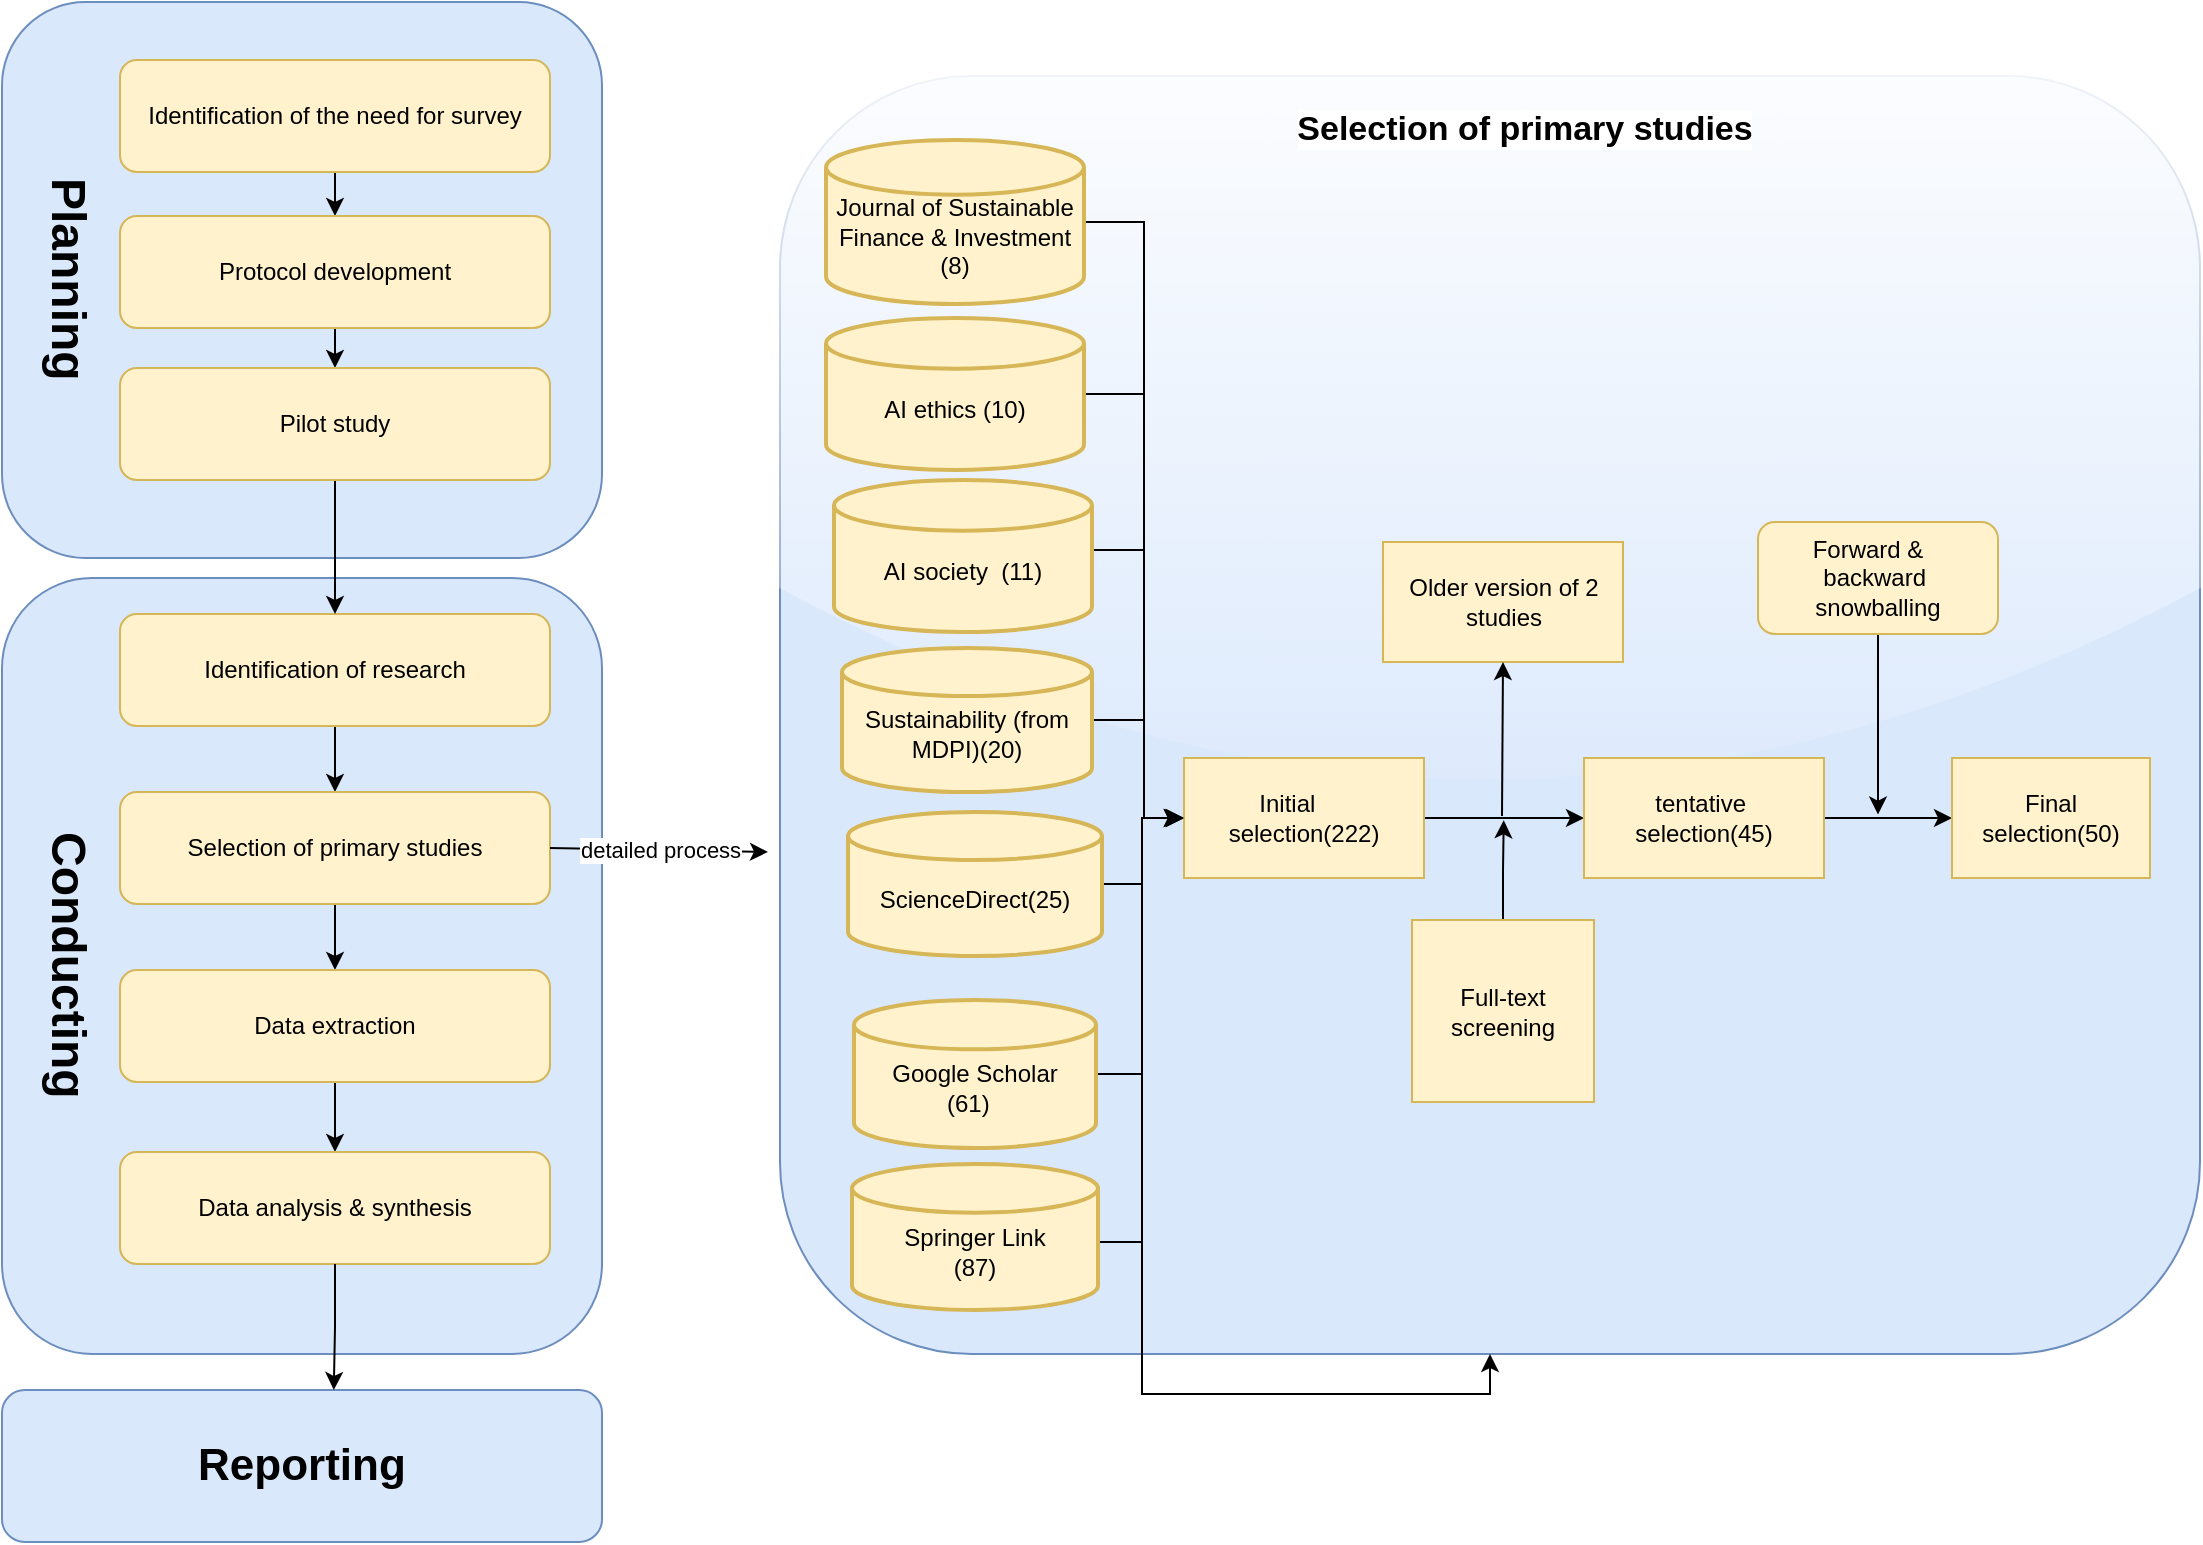 <mxfile version="26.0.16">
  <diagram id="C5RBs43oDa-KdzZeNtuy" name="Page-1">
    <mxGraphModel dx="1674" dy="738" grid="0" gridSize="10" guides="1" tooltips="1" connect="1" arrows="1" fold="1" page="1" pageScale="1" pageWidth="827" pageHeight="1169" background="none" math="0" shadow="0">
      <root>
        <mxCell id="WIyWlLk6GJQsqaUBKTNV-0" />
        <mxCell id="WIyWlLk6GJQsqaUBKTNV-1" parent="WIyWlLk6GJQsqaUBKTNV-0" />
        <mxCell id="5mfjMf9R6jpQZcoLT1Og-1" value="&lt;h1&gt;Planning&lt;/h1&gt;" style="rounded=1;whiteSpace=wrap;html=1;fontStyle=1;labelBackgroundColor=none;shadow=0;direction=east;verticalAlign=middle;labelPosition=center;verticalLabelPosition=middle;align=left;textDirection=vertical-lr;spacingRight=0;spacingTop=0;flipH=1;container=1;flipV=0;fillColor=#dae8fc;strokeColor=#6c8ebf;" parent="WIyWlLk6GJQsqaUBKTNV-1" vertex="1">
          <mxGeometry x="96" y="223" width="300" height="278" as="geometry" />
        </mxCell>
        <mxCell id="5mfjMf9R6jpQZcoLT1Og-8" style="edgeStyle=orthogonalEdgeStyle;rounded=0;orthogonalLoop=1;jettySize=auto;html=1;exitX=0.5;exitY=1;exitDx=0;exitDy=0;entryX=0.5;entryY=0;entryDx=0;entryDy=0;" parent="WIyWlLk6GJQsqaUBKTNV-1" source="5mfjMf9R6jpQZcoLT1Og-3" target="5mfjMf9R6jpQZcoLT1Og-6" edge="1">
          <mxGeometry relative="1" as="geometry" />
        </mxCell>
        <mxCell id="5mfjMf9R6jpQZcoLT1Og-3" value="Identification of the need for survey" style="rounded=1;whiteSpace=wrap;html=1;labelBackgroundColor=none;fillColor=#fff2cc;strokeColor=#d6b656;labelBorderColor=none;" parent="WIyWlLk6GJQsqaUBKTNV-1" vertex="1">
          <mxGeometry x="155" y="252" width="215" height="56" as="geometry" />
        </mxCell>
        <mxCell id="5mfjMf9R6jpQZcoLT1Og-9" style="edgeStyle=orthogonalEdgeStyle;rounded=0;orthogonalLoop=1;jettySize=auto;html=1;exitX=0.5;exitY=1;exitDx=0;exitDy=0;entryX=0.5;entryY=0;entryDx=0;entryDy=0;" parent="WIyWlLk6GJQsqaUBKTNV-1" source="5mfjMf9R6jpQZcoLT1Og-6" target="5mfjMf9R6jpQZcoLT1Og-7" edge="1">
          <mxGeometry relative="1" as="geometry" />
        </mxCell>
        <mxCell id="5mfjMf9R6jpQZcoLT1Og-6" value="Protocol development" style="rounded=1;whiteSpace=wrap;html=1;fillColor=#fff2cc;strokeColor=#d6b656;" parent="WIyWlLk6GJQsqaUBKTNV-1" vertex="1">
          <mxGeometry x="155" y="330" width="215" height="56" as="geometry" />
        </mxCell>
        <mxCell id="5mfjMf9R6jpQZcoLT1Og-10" value="&lt;h1&gt;Conducting&lt;/h1&gt;" style="rounded=1;whiteSpace=wrap;html=1;fontStyle=1;labelBackgroundColor=none;shadow=0;direction=east;verticalAlign=middle;labelPosition=center;verticalLabelPosition=middle;align=left;textDirection=vertical-lr;spacingRight=0;spacingTop=0;flipH=1;container=1;flipV=0;fillColor=#dae8fc;strokeColor=#6c8ebf;" parent="WIyWlLk6GJQsqaUBKTNV-1" vertex="1">
          <mxGeometry x="96" y="511" width="300" height="388" as="geometry" />
        </mxCell>
        <mxCell id="5mfjMf9R6jpQZcoLT1Og-19" style="edgeStyle=orthogonalEdgeStyle;rounded=0;orthogonalLoop=1;jettySize=auto;html=1;exitX=0.5;exitY=1;exitDx=0;exitDy=0;entryX=0.5;entryY=0;entryDx=0;entryDy=0;" parent="5mfjMf9R6jpQZcoLT1Og-10" source="5mfjMf9R6jpQZcoLT1Og-11" target="5mfjMf9R6jpQZcoLT1Og-12" edge="1">
          <mxGeometry relative="1" as="geometry" />
        </mxCell>
        <mxCell id="5mfjMf9R6jpQZcoLT1Og-11" value="Identification of research" style="rounded=1;whiteSpace=wrap;html=1;labelBackgroundColor=none;labelBorderColor=none;fillColor=#fff2cc;strokeColor=#d6b656;" parent="5mfjMf9R6jpQZcoLT1Og-10" vertex="1">
          <mxGeometry x="59" y="18" width="215" height="56" as="geometry" />
        </mxCell>
        <mxCell id="5mfjMf9R6jpQZcoLT1Og-20" style="edgeStyle=orthogonalEdgeStyle;rounded=0;orthogonalLoop=1;jettySize=auto;html=1;exitX=0.5;exitY=1;exitDx=0;exitDy=0;entryX=0.5;entryY=0;entryDx=0;entryDy=0;" parent="5mfjMf9R6jpQZcoLT1Og-10" source="5mfjMf9R6jpQZcoLT1Og-12" target="5mfjMf9R6jpQZcoLT1Og-14" edge="1">
          <mxGeometry relative="1" as="geometry" />
        </mxCell>
        <mxCell id="5mfjMf9R6jpQZcoLT1Og-12" value="Selection of primary studies" style="rounded=1;whiteSpace=wrap;html=1;fillColor=#fff2cc;strokeColor=#d6b656;" parent="5mfjMf9R6jpQZcoLT1Og-10" vertex="1">
          <mxGeometry x="59" y="107" width="215" height="56" as="geometry" />
        </mxCell>
        <mxCell id="5mfjMf9R6jpQZcoLT1Og-21" style="edgeStyle=orthogonalEdgeStyle;rounded=0;orthogonalLoop=1;jettySize=auto;html=1;exitX=0.5;exitY=1;exitDx=0;exitDy=0;entryX=0.5;entryY=0;entryDx=0;entryDy=0;" parent="5mfjMf9R6jpQZcoLT1Og-10" source="5mfjMf9R6jpQZcoLT1Og-14" target="5mfjMf9R6jpQZcoLT1Og-15" edge="1">
          <mxGeometry relative="1" as="geometry" />
        </mxCell>
        <mxCell id="5mfjMf9R6jpQZcoLT1Og-14" value="Data extraction" style="rounded=1;whiteSpace=wrap;html=1;fillColor=#fff2cc;strokeColor=#d6b656;" parent="5mfjMf9R6jpQZcoLT1Og-10" vertex="1">
          <mxGeometry x="59" y="196" width="215" height="56" as="geometry" />
        </mxCell>
        <mxCell id="5mfjMf9R6jpQZcoLT1Og-15" value="Data analysis &amp;amp; synthesis" style="rounded=1;whiteSpace=wrap;html=1;fillColor=#fff2cc;strokeColor=#d6b656;" parent="5mfjMf9R6jpQZcoLT1Og-10" vertex="1">
          <mxGeometry x="59" y="287" width="215" height="56" as="geometry" />
        </mxCell>
        <mxCell id="5mfjMf9R6jpQZcoLT1Og-29" value="" style="endArrow=classic;html=1;rounded=0;" parent="5mfjMf9R6jpQZcoLT1Og-10" edge="1">
          <mxGeometry relative="1" as="geometry">
            <mxPoint x="274" y="135" as="sourcePoint" />
            <mxPoint x="383" y="137" as="targetPoint" />
          </mxGeometry>
        </mxCell>
        <mxCell id="5mfjMf9R6jpQZcoLT1Og-30" value="detailed process" style="edgeLabel;resizable=0;html=1;;align=center;verticalAlign=middle;" parent="5mfjMf9R6jpQZcoLT1Og-29" connectable="0" vertex="1">
          <mxGeometry relative="1" as="geometry" />
        </mxCell>
        <mxCell id="5mfjMf9R6jpQZcoLT1Og-22" style="edgeStyle=orthogonalEdgeStyle;rounded=0;orthogonalLoop=1;jettySize=auto;html=1;exitX=0.5;exitY=1;exitDx=0;exitDy=0;entryX=0.5;entryY=0;entryDx=0;entryDy=0;" parent="WIyWlLk6GJQsqaUBKTNV-1" source="5mfjMf9R6jpQZcoLT1Og-7" target="5mfjMf9R6jpQZcoLT1Og-11" edge="1">
          <mxGeometry relative="1" as="geometry" />
        </mxCell>
        <mxCell id="5mfjMf9R6jpQZcoLT1Og-7" value="Pilot study" style="rounded=1;whiteSpace=wrap;html=1;fillColor=#fff2cc;strokeColor=#d6b656;" parent="WIyWlLk6GJQsqaUBKTNV-1" vertex="1">
          <mxGeometry x="155" y="406" width="215" height="56" as="geometry" />
        </mxCell>
        <mxCell id="5mfjMf9R6jpQZcoLT1Og-17" value="&lt;b&gt;&lt;font style=&quot;font-size: 22px;&quot;&gt;Reporting&lt;/font&gt;&lt;/b&gt;" style="rounded=1;whiteSpace=wrap;html=1;fillColor=#dae8fc;strokeColor=#6c8ebf;" parent="WIyWlLk6GJQsqaUBKTNV-1" vertex="1">
          <mxGeometry x="96" y="917" width="300" height="76" as="geometry" />
        </mxCell>
        <mxCell id="5mfjMf9R6jpQZcoLT1Og-23" style="edgeStyle=orthogonalEdgeStyle;rounded=0;orthogonalLoop=1;jettySize=auto;html=1;exitX=0.5;exitY=1;exitDx=0;exitDy=0;entryX=0.553;entryY=0;entryDx=0;entryDy=0;entryPerimeter=0;" parent="WIyWlLk6GJQsqaUBKTNV-1" source="5mfjMf9R6jpQZcoLT1Og-15" target="5mfjMf9R6jpQZcoLT1Og-17" edge="1">
          <mxGeometry relative="1" as="geometry" />
        </mxCell>
        <mxCell id="5mfjMf9R6jpQZcoLT1Og-31" value="&lt;span&gt;&lt;font style=&quot;font-size: 17px;&quot;&gt;&lt;b&gt;Selection of primary studies&lt;/b&gt;&lt;/font&gt;&lt;/span&gt;" style="rounded=1;whiteSpace=wrap;html=1;align=center;glass=1;verticalAlign=top;spacingLeft=35;spacingTop=10;labelBackgroundColor=default;fillColor=#dae8fc;strokeColor=#6c8ebf;" parent="WIyWlLk6GJQsqaUBKTNV-1" vertex="1">
          <mxGeometry x="485" y="260" width="710" height="639" as="geometry" />
        </mxCell>
        <mxCell id="5mfjMf9R6jpQZcoLT1Og-49" style="edgeStyle=orthogonalEdgeStyle;rounded=0;orthogonalLoop=1;jettySize=auto;html=1;exitX=1;exitY=0.5;exitDx=0;exitDy=0;exitPerimeter=0;entryX=0;entryY=0.5;entryDx=0;entryDy=0;" parent="WIyWlLk6GJQsqaUBKTNV-1" source="5mfjMf9R6jpQZcoLT1Og-32" edge="1">
          <mxGeometry relative="1" as="geometry">
            <mxPoint x="686" y="631" as="targetPoint" />
            <Array as="points">
              <mxPoint x="666" y="759" />
              <mxPoint x="666" y="631" />
            </Array>
          </mxGeometry>
        </mxCell>
        <mxCell id="5mfjMf9R6jpQZcoLT1Og-32" value="&lt;div&gt;&lt;br&gt;&lt;/div&gt;Google Scholar&lt;br&gt;(61)&amp;nbsp;&amp;nbsp;" style="strokeWidth=2;html=1;shape=mxgraph.flowchart.database;whiteSpace=wrap;fillColor=#fff2cc;strokeColor=#d6b656;" parent="WIyWlLk6GJQsqaUBKTNV-1" vertex="1">
          <mxGeometry x="522" y="722" width="121" height="74" as="geometry" />
        </mxCell>
        <mxCell id="5mfjMf9R6jpQZcoLT1Og-51" style="edgeStyle=orthogonalEdgeStyle;rounded=0;orthogonalLoop=1;jettySize=auto;html=1;exitX=1;exitY=0.5;exitDx=0;exitDy=0;exitPerimeter=0;entryX=0;entryY=0.5;entryDx=0;entryDy=0;" parent="WIyWlLk6GJQsqaUBKTNV-1" source="5mfjMf9R6jpQZcoLT1Og-33" edge="1">
          <mxGeometry relative="1" as="geometry">
            <mxPoint x="686" y="631" as="targetPoint" />
            <Array as="points">
              <mxPoint x="644" y="843" />
              <mxPoint x="666" y="843" />
              <mxPoint x="666" y="631" />
            </Array>
          </mxGeometry>
        </mxCell>
        <mxCell id="5mfjMf9R6jpQZcoLT1Og-33" value="&lt;div&gt;&lt;br&gt;&lt;/div&gt;Springer Link&lt;br&gt;(87)" style="strokeWidth=2;html=1;shape=mxgraph.flowchart.database;whiteSpace=wrap;fillColor=#fff2cc;strokeColor=#d6b656;" parent="WIyWlLk6GJQsqaUBKTNV-1" vertex="1">
          <mxGeometry x="521" y="804" width="123" height="73" as="geometry" />
        </mxCell>
        <mxCell id="5mfjMf9R6jpQZcoLT1Og-47" style="edgeStyle=orthogonalEdgeStyle;rounded=0;orthogonalLoop=1;jettySize=auto;html=1;exitX=1;exitY=0.5;exitDx=0;exitDy=0;exitPerimeter=0;entryX=0;entryY=0.5;entryDx=0;entryDy=0;" parent="WIyWlLk6GJQsqaUBKTNV-1" source="5mfjMf9R6jpQZcoLT1Og-34" edge="1">
          <mxGeometry relative="1" as="geometry">
            <mxPoint x="686" y="631" as="targetPoint" />
            <Array as="points">
              <mxPoint x="667" y="333" />
              <mxPoint x="667" y="631" />
            </Array>
          </mxGeometry>
        </mxCell>
        <mxCell id="5mfjMf9R6jpQZcoLT1Og-34" value="&lt;div&gt;&lt;br&gt;&lt;/div&gt;Journal of Sustainable Finance &amp;amp; Investment&lt;div&gt;(8)&lt;/div&gt;" style="strokeWidth=2;html=1;shape=mxgraph.flowchart.database;whiteSpace=wrap;fillColor=#fff2cc;strokeColor=#d6b656;" parent="WIyWlLk6GJQsqaUBKTNV-1" vertex="1">
          <mxGeometry x="508" y="292" width="129" height="82" as="geometry" />
        </mxCell>
        <mxCell id="GIo78k48BtTnZlVk1PMC-3" style="edgeStyle=orthogonalEdgeStyle;rounded=0;orthogonalLoop=1;jettySize=auto;html=1;exitX=1;exitY=0.5;exitDx=0;exitDy=0;exitPerimeter=0;entryX=0;entryY=0.5;entryDx=0;entryDy=0;" edge="1" parent="WIyWlLk6GJQsqaUBKTNV-1" source="5mfjMf9R6jpQZcoLT1Og-35" target="5mfjMf9R6jpQZcoLT1Og-42">
          <mxGeometry relative="1" as="geometry">
            <Array as="points">
              <mxPoint x="667" y="582" />
              <mxPoint x="667" y="631" />
            </Array>
          </mxGeometry>
        </mxCell>
        <mxCell id="5mfjMf9R6jpQZcoLT1Og-35" value="&lt;div&gt;&lt;br&gt;&lt;/div&gt;Sustainability (from MDPI)(20)" style="strokeWidth=2;html=1;shape=mxgraph.flowchart.database;whiteSpace=wrap;fillColor=#fff2cc;strokeColor=#d6b656;" parent="WIyWlLk6GJQsqaUBKTNV-1" vertex="1">
          <mxGeometry x="516" y="546" width="125" height="72" as="geometry" />
        </mxCell>
        <mxCell id="5mfjMf9R6jpQZcoLT1Og-48" style="edgeStyle=orthogonalEdgeStyle;rounded=0;orthogonalLoop=1;jettySize=auto;html=1;exitX=1;exitY=0.5;exitDx=0;exitDy=0;exitPerimeter=0;entryX=0;entryY=0.5;entryDx=0;entryDy=0;" parent="WIyWlLk6GJQsqaUBKTNV-1" source="5mfjMf9R6jpQZcoLT1Og-37" edge="1">
          <mxGeometry relative="1" as="geometry">
            <mxPoint x="686" y="631" as="targetPoint" />
            <Array as="points">
              <mxPoint x="667" y="419" />
              <mxPoint x="667" y="631" />
            </Array>
          </mxGeometry>
        </mxCell>
        <mxCell id="5mfjMf9R6jpQZcoLT1Og-37" value="&lt;div&gt;&lt;br&gt;&lt;/div&gt;AI ethics (10)" style="strokeWidth=2;html=1;shape=mxgraph.flowchart.database;whiteSpace=wrap;fillColor=#fff2cc;strokeColor=#d6b656;" parent="WIyWlLk6GJQsqaUBKTNV-1" vertex="1">
          <mxGeometry x="508" y="381" width="129" height="76" as="geometry" />
        </mxCell>
        <mxCell id="5mfjMf9R6jpQZcoLT1Og-40" style="edgeStyle=orthogonalEdgeStyle;rounded=0;orthogonalLoop=1;jettySize=auto;html=1;exitX=0.5;exitY=1;exitDx=0;exitDy=0;" parent="WIyWlLk6GJQsqaUBKTNV-1" source="5mfjMf9R6jpQZcoLT1Og-31" target="5mfjMf9R6jpQZcoLT1Og-31" edge="1">
          <mxGeometry relative="1" as="geometry" />
        </mxCell>
        <mxCell id="5mfjMf9R6jpQZcoLT1Og-55" style="edgeStyle=orthogonalEdgeStyle;rounded=0;orthogonalLoop=1;jettySize=auto;html=1;exitX=1;exitY=0.5;exitDx=0;exitDy=0;entryX=0;entryY=0.5;entryDx=0;entryDy=0;" parent="WIyWlLk6GJQsqaUBKTNV-1" source="5mfjMf9R6jpQZcoLT1Og-42" target="5mfjMf9R6jpQZcoLT1Og-43" edge="1">
          <mxGeometry relative="1" as="geometry" />
        </mxCell>
        <mxCell id="5mfjMf9R6jpQZcoLT1Og-42" value="Initial&amp;nbsp; &amp;nbsp; &amp;nbsp; selection(222)" style="rounded=0;whiteSpace=wrap;html=1;fillColor=#fff2cc;strokeColor=#d6b656;" parent="WIyWlLk6GJQsqaUBKTNV-1" vertex="1">
          <mxGeometry x="687" y="601" width="120" height="60" as="geometry" />
        </mxCell>
        <mxCell id="5mfjMf9R6jpQZcoLT1Og-56" style="edgeStyle=orthogonalEdgeStyle;rounded=0;orthogonalLoop=1;jettySize=auto;html=1;exitX=1;exitY=0.5;exitDx=0;exitDy=0;entryX=0;entryY=0.5;entryDx=0;entryDy=0;" parent="WIyWlLk6GJQsqaUBKTNV-1" source="5mfjMf9R6jpQZcoLT1Og-43" target="5mfjMf9R6jpQZcoLT1Og-46" edge="1">
          <mxGeometry relative="1" as="geometry" />
        </mxCell>
        <mxCell id="5mfjMf9R6jpQZcoLT1Og-43" value="tentative&amp;nbsp; selection(45)" style="rounded=0;whiteSpace=wrap;html=1;fillColor=#fff2cc;strokeColor=#d6b656;" parent="WIyWlLk6GJQsqaUBKTNV-1" vertex="1">
          <mxGeometry x="887" y="601" width="120" height="60" as="geometry" />
        </mxCell>
        <mxCell id="5mfjMf9R6jpQZcoLT1Og-46" value="Final selection(50)" style="rounded=0;whiteSpace=wrap;html=1;fillColor=#fff2cc;strokeColor=#d6b656;" parent="WIyWlLk6GJQsqaUBKTNV-1" vertex="1">
          <mxGeometry x="1071" y="601" width="99" height="60" as="geometry" />
        </mxCell>
        <mxCell id="5mfjMf9R6jpQZcoLT1Og-60" value="Older version of 2 studies" style="rounded=0;whiteSpace=wrap;html=1;fillColor=#fff2cc;strokeColor=#d6b656;" parent="WIyWlLk6GJQsqaUBKTNV-1" vertex="1">
          <mxGeometry x="786.5" y="493" width="120" height="60" as="geometry" />
        </mxCell>
        <mxCell id="5mfjMf9R6jpQZcoLT1Og-77" style="edgeStyle=orthogonalEdgeStyle;rounded=0;orthogonalLoop=1;jettySize=auto;html=1;exitX=0.5;exitY=0;exitDx=0;exitDy=0;" parent="WIyWlLk6GJQsqaUBKTNV-1" source="5mfjMf9R6jpQZcoLT1Og-62" edge="1">
          <mxGeometry relative="1" as="geometry">
            <mxPoint x="846.857" y="632.143" as="targetPoint" />
          </mxGeometry>
        </mxCell>
        <mxCell id="5mfjMf9R6jpQZcoLT1Og-62" value="Full-text screening" style="whiteSpace=wrap;html=1;aspect=fixed;fillColor=#fff2cc;strokeColor=#d6b656;" parent="WIyWlLk6GJQsqaUBKTNV-1" vertex="1">
          <mxGeometry x="801" y="682" width="91" height="91" as="geometry" />
        </mxCell>
        <mxCell id="5mfjMf9R6jpQZcoLT1Og-70" style="edgeStyle=orthogonalEdgeStyle;rounded=0;orthogonalLoop=1;jettySize=auto;html=1;" parent="WIyWlLk6GJQsqaUBKTNV-1" source="5mfjMf9R6jpQZcoLT1Og-66" edge="1">
          <mxGeometry relative="1" as="geometry">
            <mxPoint x="1034" y="629.286" as="targetPoint" />
          </mxGeometry>
        </mxCell>
        <mxCell id="5mfjMf9R6jpQZcoLT1Og-66" value="Forward &amp;amp;&amp;nbsp; &amp;nbsp; backward&amp;nbsp; snowballing" style="rounded=1;whiteSpace=wrap;html=1;fillColor=#fff2cc;strokeColor=#d6b656;" parent="WIyWlLk6GJQsqaUBKTNV-1" vertex="1">
          <mxGeometry x="974" y="483" width="120" height="56" as="geometry" />
        </mxCell>
        <mxCell id="5mfjMf9R6jpQZcoLT1Og-78" value="" style="endArrow=classic;html=1;rounded=0;entryX=0.5;entryY=1;entryDx=0;entryDy=0;" parent="WIyWlLk6GJQsqaUBKTNV-1" target="5mfjMf9R6jpQZcoLT1Og-60" edge="1">
          <mxGeometry width="50" height="50" relative="1" as="geometry">
            <mxPoint x="846" y="630" as="sourcePoint" />
            <mxPoint x="896" y="580" as="targetPoint" />
          </mxGeometry>
        </mxCell>
        <mxCell id="GIo78k48BtTnZlVk1PMC-4" style="edgeStyle=orthogonalEdgeStyle;rounded=0;orthogonalLoop=1;jettySize=auto;html=1;exitX=1;exitY=0.5;exitDx=0;exitDy=0;exitPerimeter=0;entryX=0;entryY=0.5;entryDx=0;entryDy=0;" edge="1" parent="WIyWlLk6GJQsqaUBKTNV-1" source="GIo78k48BtTnZlVk1PMC-1" target="5mfjMf9R6jpQZcoLT1Og-42">
          <mxGeometry relative="1" as="geometry">
            <Array as="points">
              <mxPoint x="641" y="497" />
              <mxPoint x="667" y="497" />
              <mxPoint x="667" y="631" />
            </Array>
          </mxGeometry>
        </mxCell>
        <mxCell id="GIo78k48BtTnZlVk1PMC-1" value="&lt;div&gt;&lt;br&gt;&lt;/div&gt;AI society&amp;nbsp; (11)" style="strokeWidth=2;html=1;shape=mxgraph.flowchart.database;whiteSpace=wrap;fillColor=#fff2cc;strokeColor=#d6b656;" vertex="1" parent="WIyWlLk6GJQsqaUBKTNV-1">
          <mxGeometry x="512" y="462" width="129" height="76" as="geometry" />
        </mxCell>
        <mxCell id="GIo78k48BtTnZlVk1PMC-7" style="edgeStyle=orthogonalEdgeStyle;rounded=0;orthogonalLoop=1;jettySize=auto;html=1;exitX=1;exitY=0.5;exitDx=0;exitDy=0;exitPerimeter=0;" edge="1" parent="WIyWlLk6GJQsqaUBKTNV-1" source="GIo78k48BtTnZlVk1PMC-5" target="5mfjMf9R6jpQZcoLT1Og-31">
          <mxGeometry relative="1" as="geometry" />
        </mxCell>
        <mxCell id="GIo78k48BtTnZlVk1PMC-5" value="&lt;div&gt;&lt;br&gt;&lt;/div&gt;ScienceDirect(25)" style="strokeWidth=2;html=1;shape=mxgraph.flowchart.database;whiteSpace=wrap;fillColor=#fff2cc;strokeColor=#d6b656;" vertex="1" parent="WIyWlLk6GJQsqaUBKTNV-1">
          <mxGeometry x="519" y="628" width="127" height="72" as="geometry" />
        </mxCell>
      </root>
    </mxGraphModel>
  </diagram>
</mxfile>
